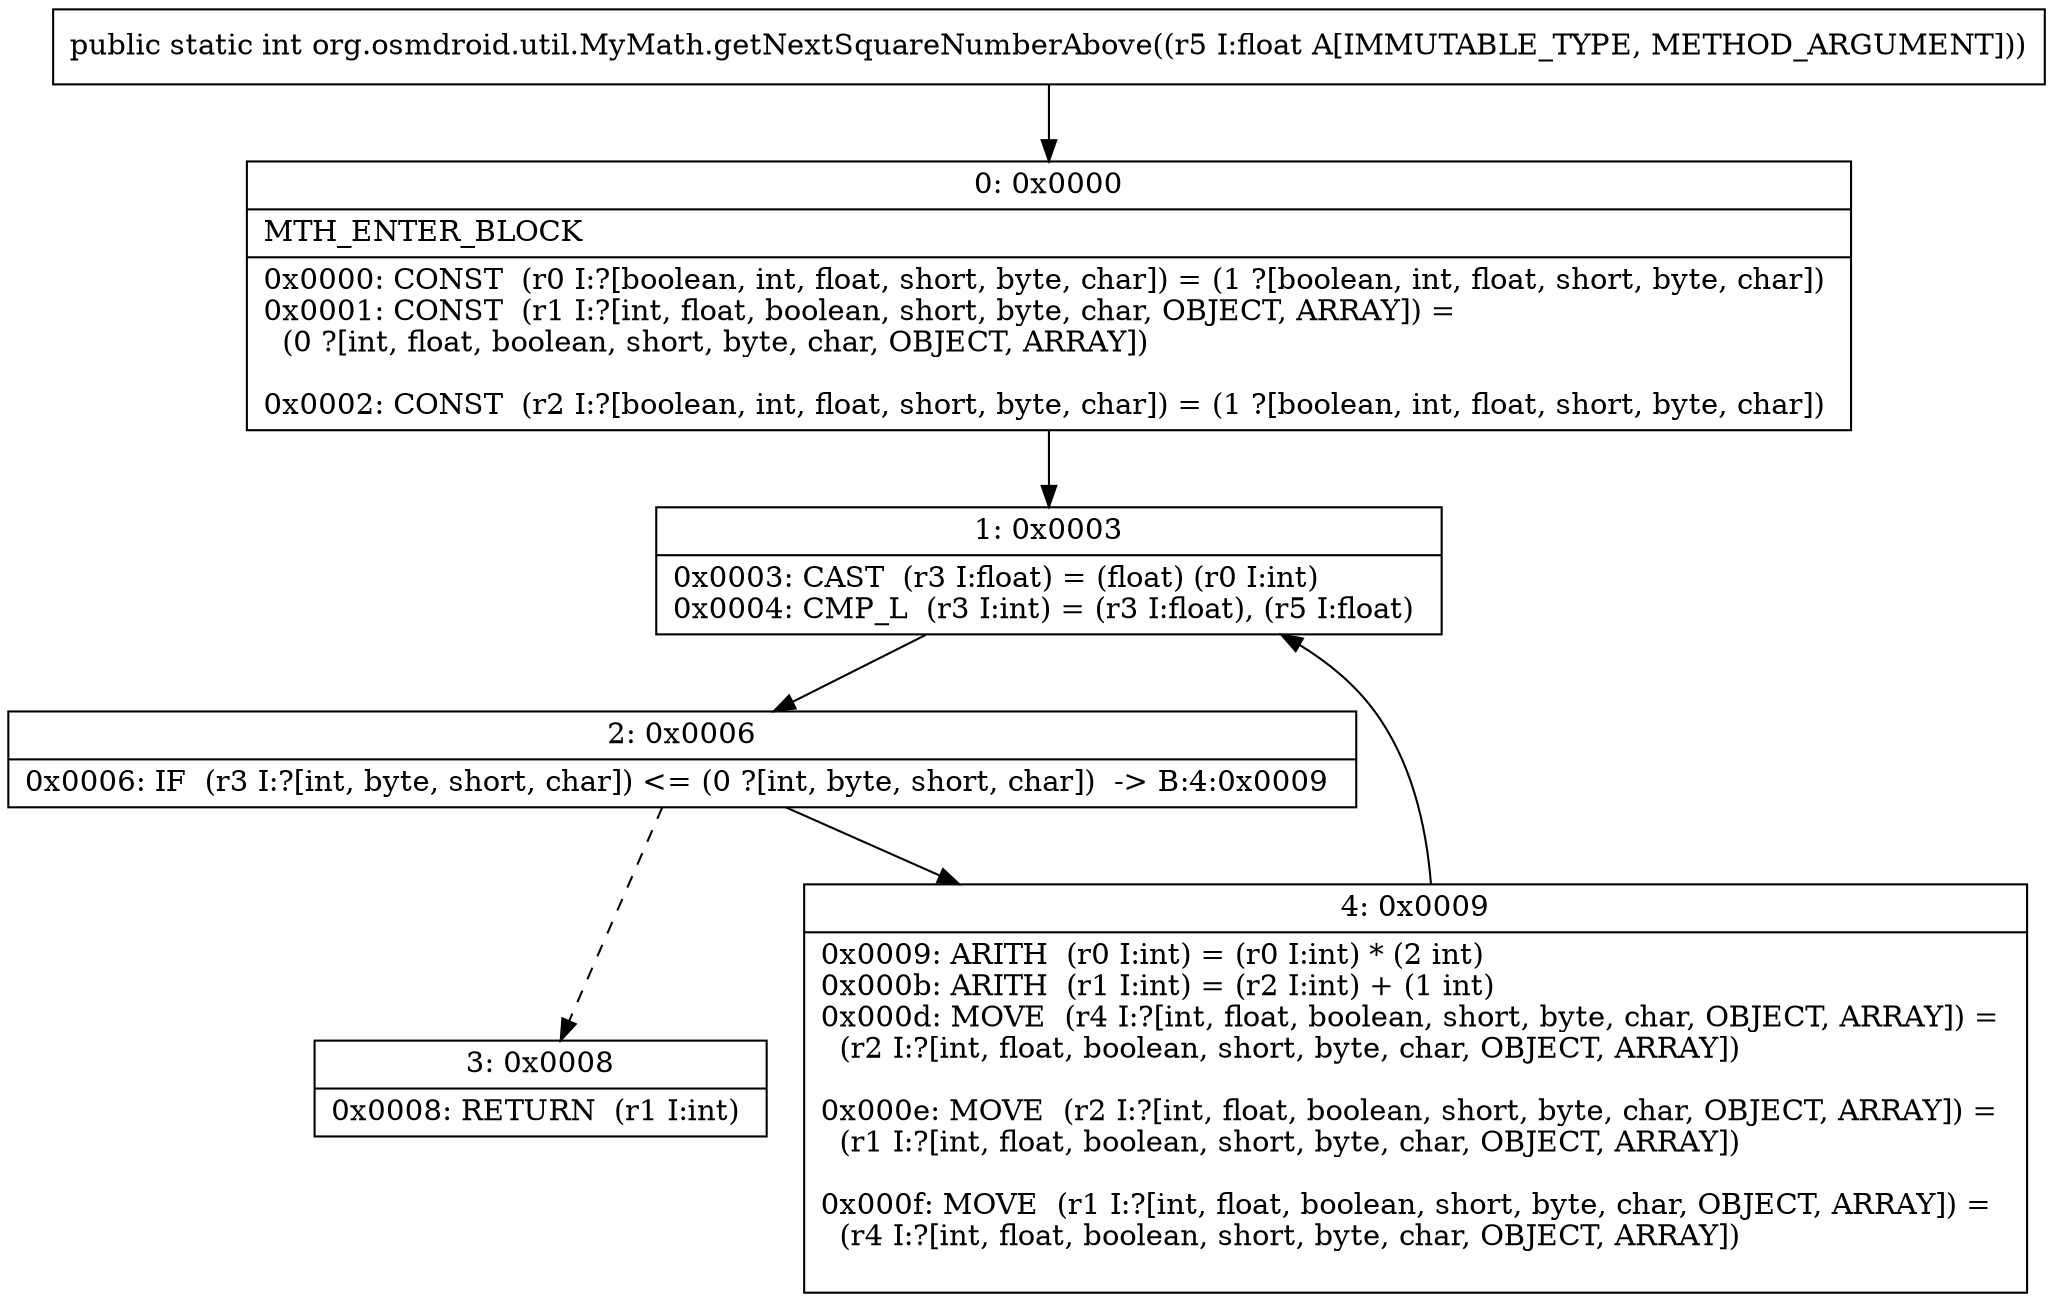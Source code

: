 digraph "CFG fororg.osmdroid.util.MyMath.getNextSquareNumberAbove(F)I" {
Node_0 [shape=record,label="{0\:\ 0x0000|MTH_ENTER_BLOCK\l|0x0000: CONST  (r0 I:?[boolean, int, float, short, byte, char]) = (1 ?[boolean, int, float, short, byte, char]) \l0x0001: CONST  (r1 I:?[int, float, boolean, short, byte, char, OBJECT, ARRAY]) = \l  (0 ?[int, float, boolean, short, byte, char, OBJECT, ARRAY])\l \l0x0002: CONST  (r2 I:?[boolean, int, float, short, byte, char]) = (1 ?[boolean, int, float, short, byte, char]) \l}"];
Node_1 [shape=record,label="{1\:\ 0x0003|0x0003: CAST  (r3 I:float) = (float) (r0 I:int) \l0x0004: CMP_L  (r3 I:int) = (r3 I:float), (r5 I:float) \l}"];
Node_2 [shape=record,label="{2\:\ 0x0006|0x0006: IF  (r3 I:?[int, byte, short, char]) \<= (0 ?[int, byte, short, char])  \-\> B:4:0x0009 \l}"];
Node_3 [shape=record,label="{3\:\ 0x0008|0x0008: RETURN  (r1 I:int) \l}"];
Node_4 [shape=record,label="{4\:\ 0x0009|0x0009: ARITH  (r0 I:int) = (r0 I:int) * (2 int) \l0x000b: ARITH  (r1 I:int) = (r2 I:int) + (1 int) \l0x000d: MOVE  (r4 I:?[int, float, boolean, short, byte, char, OBJECT, ARRAY]) = \l  (r2 I:?[int, float, boolean, short, byte, char, OBJECT, ARRAY])\l \l0x000e: MOVE  (r2 I:?[int, float, boolean, short, byte, char, OBJECT, ARRAY]) = \l  (r1 I:?[int, float, boolean, short, byte, char, OBJECT, ARRAY])\l \l0x000f: MOVE  (r1 I:?[int, float, boolean, short, byte, char, OBJECT, ARRAY]) = \l  (r4 I:?[int, float, boolean, short, byte, char, OBJECT, ARRAY])\l \l}"];
MethodNode[shape=record,label="{public static int org.osmdroid.util.MyMath.getNextSquareNumberAbove((r5 I:float A[IMMUTABLE_TYPE, METHOD_ARGUMENT])) }"];
MethodNode -> Node_0;
Node_0 -> Node_1;
Node_1 -> Node_2;
Node_2 -> Node_3[style=dashed];
Node_2 -> Node_4;
Node_4 -> Node_1;
}

